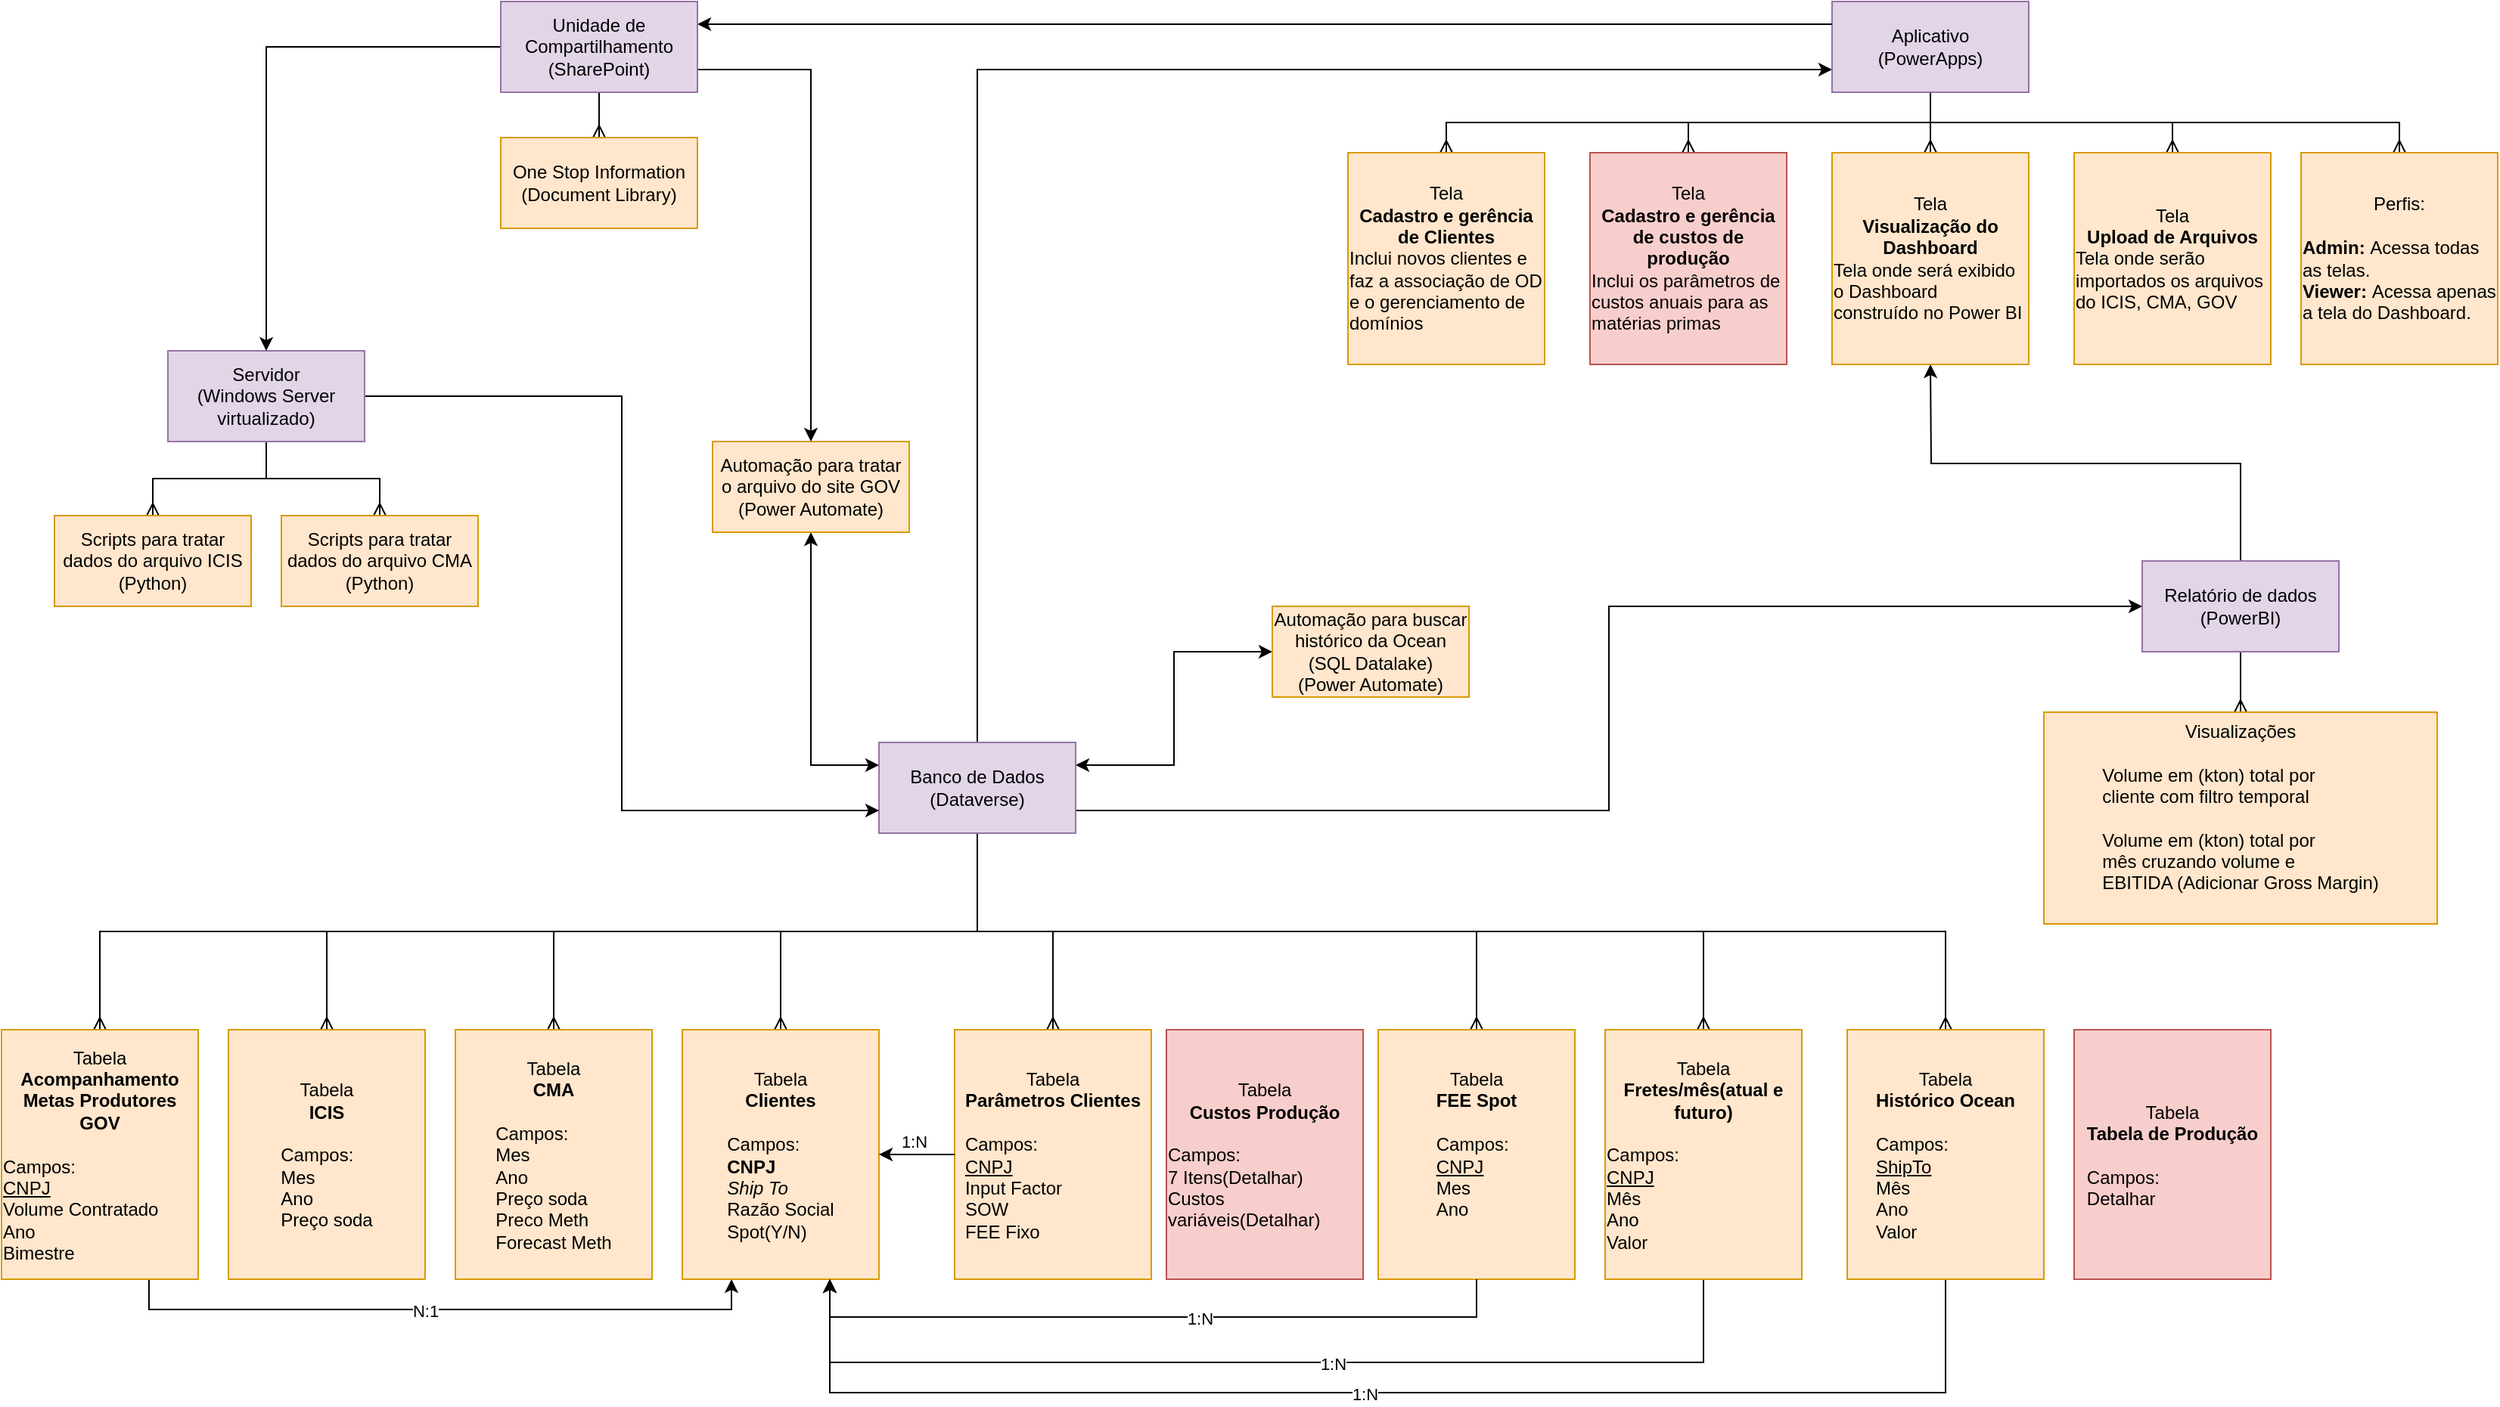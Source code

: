 <mxfile version="27.1.4">
  <diagram name="Page-1" id="SPx3MBHRx36iPEEU2F70">
    <mxGraphModel dx="807" dy="-670" grid="1" gridSize="10" guides="1" tooltips="1" connect="1" arrows="1" fold="1" page="1" pageScale="1" pageWidth="850" pageHeight="1100" math="0" shadow="0">
      <root>
        <mxCell id="0" />
        <mxCell id="1" parent="0" />
        <mxCell id="uNm9BDot8nnbWF6aApKC-19" style="edgeStyle=orthogonalEdgeStyle;rounded=0;orthogonalLoop=1;jettySize=auto;html=1;exitX=0.5;exitY=0;exitDx=0;exitDy=0;entryX=0.5;entryY=1;entryDx=0;entryDy=0;" parent="1" source="Q1B-53i1R1sMGObGBV9A-21" edge="1">
          <mxGeometry relative="1" as="geometry">
            <mxPoint x="1510" y="1540" as="sourcePoint" />
            <mxPoint x="1305" y="1400" as="targetPoint" />
          </mxGeometry>
        </mxCell>
        <mxCell id="uNm9BDot8nnbWF6aApKC-28" style="edgeStyle=orthogonalEdgeStyle;rounded=0;orthogonalLoop=1;jettySize=auto;html=1;exitX=0.5;exitY=1;exitDx=0;exitDy=0;entryX=0.5;entryY=0;entryDx=0;entryDy=0;endArrow=ERmany;endFill=0;" parent="1" source="uNm9BDot8nnbWF6aApKC-35" target="uNm9BDot8nnbWF6aApKC-48" edge="1">
          <mxGeometry relative="1" as="geometry" />
        </mxCell>
        <mxCell id="uNm9BDot8nnbWF6aApKC-35" value="Banco de Dados (Dataverse)" style="rounded=0;whiteSpace=wrap;html=1;fillColor=#e1d5e7;strokeColor=#9673a6;container=0;" parent="1" vertex="1">
          <mxGeometry x="610" y="1650" width="130" height="60" as="geometry" />
        </mxCell>
        <mxCell id="uNm9BDot8nnbWF6aApKC-40" style="edgeStyle=orthogonalEdgeStyle;rounded=0;orthogonalLoop=1;jettySize=auto;html=1;exitX=0.25;exitY=1;exitDx=0;exitDy=0;entryX=0.75;entryY=1;entryDx=0;entryDy=0;startArrow=classic;startFill=1;endArrow=none;" parent="1" target="Q1B-53i1R1sMGObGBV9A-36" edge="1">
          <mxGeometry relative="1" as="geometry">
            <mxPoint x="512.5" y="2005" as="sourcePoint" />
            <mxPoint x="127.5" y="2005" as="targetPoint" />
            <Array as="points">
              <mxPoint x="513" y="2025" />
              <mxPoint x="128" y="2025" />
            </Array>
          </mxGeometry>
        </mxCell>
        <mxCell id="uNm9BDot8nnbWF6aApKC-41" value="N:1" style="edgeLabel;html=1;align=center;verticalAlign=middle;resizable=0;points=[];" parent="uNm9BDot8nnbWF6aApKC-40" vertex="1" connectable="0">
          <mxGeometry x="0.05" y="1" relative="1" as="geometry">
            <mxPoint as="offset" />
          </mxGeometry>
        </mxCell>
        <mxCell id="uNm9BDot8nnbWF6aApKC-46" style="edgeStyle=orthogonalEdgeStyle;rounded=0;orthogonalLoop=1;jettySize=auto;html=1;exitX=0.5;exitY=1;exitDx=0;exitDy=0;entryX=0.75;entryY=1;entryDx=0;entryDy=0;" parent="1" source="Q1B-53i1R1sMGObGBV9A-48" edge="1">
          <mxGeometry relative="1" as="geometry">
            <mxPoint x="1105" y="2005" as="sourcePoint" />
            <Array as="points">
              <mxPoint x="1155" y="2060" />
              <mxPoint x="578" y="2060" />
            </Array>
            <mxPoint x="577.5" y="2005" as="targetPoint" />
          </mxGeometry>
        </mxCell>
        <mxCell id="uNm9BDot8nnbWF6aApKC-47" value="1:N" style="edgeLabel;html=1;align=center;verticalAlign=middle;resizable=0;points=[];" parent="uNm9BDot8nnbWF6aApKC-46" vertex="1" connectable="0">
          <mxGeometry x="-0.127" y="1" relative="1" as="geometry">
            <mxPoint as="offset" />
          </mxGeometry>
        </mxCell>
        <mxCell id="uNm9BDot8nnbWF6aApKC-48" value="Tabela&lt;div&gt;&lt;b&gt;FEE Spot&lt;/b&gt;&lt;/div&gt;&lt;div&gt;&lt;b&gt;&lt;br&gt;&lt;/b&gt;&lt;/div&gt;&lt;div style=&quot;text-align: left;&quot;&gt;Campos:&lt;/div&gt;&lt;div style=&quot;text-align: left;&quot;&gt;&lt;span style=&quot;background-color: transparent; color: light-dark(rgb(0, 0, 0), rgb(255, 255, 255));&quot;&gt;&lt;u&gt;CNPJ&lt;/u&gt;&lt;/span&gt;&lt;/div&gt;&lt;div style=&quot;text-align: left;&quot;&gt;&lt;span style=&quot;background-color: transparent; color: light-dark(rgb(0, 0, 0), rgb(255, 255, 255));&quot;&gt;Mes&lt;/span&gt;&lt;/div&gt;&lt;div style=&quot;text-align: left;&quot;&gt;&lt;span style=&quot;background-color: transparent; color: light-dark(rgb(0, 0, 0), rgb(255, 255, 255));&quot;&gt;Ano&lt;/span&gt;&lt;/div&gt;&lt;div style=&quot;text-align: left;&quot;&gt;&lt;span style=&quot;background-color: transparent; color: light-dark(rgb(0, 0, 0), rgb(255, 255, 255));&quot;&gt;&lt;br&gt;&lt;/span&gt;&lt;/div&gt;" style="rounded=0;whiteSpace=wrap;html=1;fillColor=#ffe6cc;strokeColor=#d79b00;container=0;" parent="1" vertex="1">
          <mxGeometry x="940" y="1840" width="130" height="165" as="geometry" />
        </mxCell>
        <mxCell id="uNm9BDot8nnbWF6aApKC-62" style="edgeStyle=orthogonalEdgeStyle;rounded=0;orthogonalLoop=1;jettySize=auto;html=1;exitX=0.5;exitY=1;exitDx=0;exitDy=0;entryX=0.5;entryY=0;entryDx=0;entryDy=0;endArrow=ERmany;endFill=0;" parent="1" source="uNm9BDot8nnbWF6aApKC-67" target="uNm9BDot8nnbWF6aApKC-68" edge="1">
          <mxGeometry relative="1" as="geometry" />
        </mxCell>
        <mxCell id="uNm9BDot8nnbWF6aApKC-66" style="edgeStyle=orthogonalEdgeStyle;rounded=0;orthogonalLoop=1;jettySize=auto;html=1;exitX=0.5;exitY=1;exitDx=0;exitDy=0;endArrow=ERmany;endFill=0;entryX=0.5;entryY=0;entryDx=0;entryDy=0;" parent="1" source="uNm9BDot8nnbWF6aApKC-67" target="Q1B-53i1R1sMGObGBV9A-71" edge="1">
          <mxGeometry relative="1" as="geometry">
            <mxPoint x="1465" y="1260" as="targetPoint" />
          </mxGeometry>
        </mxCell>
        <mxCell id="uNm9BDot8nnbWF6aApKC-67" value="Aplicativo&lt;div&gt;(PowerApps)&lt;/div&gt;" style="rounded=0;whiteSpace=wrap;html=1;fillColor=#e1d5e7;strokeColor=#9673a6;" parent="1" vertex="1">
          <mxGeometry x="1240" y="1160" width="130" height="60" as="geometry" />
        </mxCell>
        <mxCell id="uNm9BDot8nnbWF6aApKC-68" value="Tela&lt;div&gt;&lt;b&gt;Cadastro e gerência de Clientes&lt;/b&gt;&lt;/div&gt;&lt;div style=&quot;text-align: left;&quot;&gt;Inclui novos clientes e faz a associação de OD e o gerenciamento de domínios&lt;/div&gt;" style="rounded=0;whiteSpace=wrap;html=1;fillColor=#ffe6cc;strokeColor=#d79b00;" parent="1" vertex="1">
          <mxGeometry x="920" y="1260" width="130" height="140" as="geometry" />
        </mxCell>
        <mxCell id="Q1B-53i1R1sMGObGBV9A-20" style="edgeStyle=orthogonalEdgeStyle;rounded=0;orthogonalLoop=1;jettySize=auto;html=1;exitX=0.5;exitY=1;exitDx=0;exitDy=0;entryX=0.5;entryY=0;entryDx=0;entryDy=0;endArrow=ERmany;endFill=0;" parent="1" source="Q1B-53i1R1sMGObGBV9A-21" target="Q1B-53i1R1sMGObGBV9A-75" edge="1">
          <mxGeometry relative="1" as="geometry" />
        </mxCell>
        <mxCell id="Q1B-53i1R1sMGObGBV9A-21" value="Relatório de dados&lt;br&gt;&lt;div&gt;(PowerBI)&lt;/div&gt;" style="rounded=0;whiteSpace=wrap;html=1;fillColor=#e1d5e7;strokeColor=#9673a6;" parent="1" vertex="1">
          <mxGeometry x="1445" y="1530" width="130" height="60" as="geometry" />
        </mxCell>
        <mxCell id="Q1B-53i1R1sMGObGBV9A-27" style="edgeStyle=orthogonalEdgeStyle;rounded=0;orthogonalLoop=1;jettySize=auto;html=1;exitX=0.5;exitY=1;exitDx=0;exitDy=0;endArrow=ERmany;endFill=0;" parent="1" source="Q1B-53i1R1sMGObGBV9A-35" target="Q1B-53i1R1sMGObGBV9A-43" edge="1">
          <mxGeometry relative="1" as="geometry" />
        </mxCell>
        <mxCell id="Q1B-53i1R1sMGObGBV9A-28" style="edgeStyle=orthogonalEdgeStyle;rounded=0;orthogonalLoop=1;jettySize=auto;html=1;exitX=0.5;exitY=1;exitDx=0;exitDy=0;entryX=0.5;entryY=0;entryDx=0;entryDy=0;endArrow=ERmany;endFill=0;" parent="1" source="Q1B-53i1R1sMGObGBV9A-35" target="Q1B-53i1R1sMGObGBV9A-48" edge="1">
          <mxGeometry relative="1" as="geometry" />
        </mxCell>
        <mxCell id="Q1B-53i1R1sMGObGBV9A-30" style="edgeStyle=orthogonalEdgeStyle;rounded=0;orthogonalLoop=1;jettySize=auto;html=1;exitX=0.5;exitY=1;exitDx=0;exitDy=0;endArrow=ERmany;endFill=0;" parent="1" source="Q1B-53i1R1sMGObGBV9A-35" target="Q1B-53i1R1sMGObGBV9A-42" edge="1">
          <mxGeometry relative="1" as="geometry" />
        </mxCell>
        <mxCell id="Q1B-53i1R1sMGObGBV9A-31" style="edgeStyle=orthogonalEdgeStyle;rounded=0;orthogonalLoop=1;jettySize=auto;html=1;exitX=0.5;exitY=1;exitDx=0;exitDy=0;entryX=0.5;entryY=0;entryDx=0;entryDy=0;endArrow=ERmany;endFill=0;" parent="1" source="Q1B-53i1R1sMGObGBV9A-35" target="Q1B-53i1R1sMGObGBV9A-39" edge="1">
          <mxGeometry relative="1" as="geometry" />
        </mxCell>
        <mxCell id="Q1B-53i1R1sMGObGBV9A-32" style="edgeStyle=orthogonalEdgeStyle;rounded=0;orthogonalLoop=1;jettySize=auto;html=1;exitX=0.5;exitY=1;exitDx=0;exitDy=0;entryX=0.5;entryY=0;entryDx=0;entryDy=0;endArrow=ERmany;endFill=0;" parent="1" source="Q1B-53i1R1sMGObGBV9A-35" target="Q1B-53i1R1sMGObGBV9A-36" edge="1">
          <mxGeometry relative="1" as="geometry" />
        </mxCell>
        <mxCell id="Q1B-53i1R1sMGObGBV9A-33" style="edgeStyle=orthogonalEdgeStyle;rounded=0;orthogonalLoop=1;jettySize=auto;html=1;exitX=1;exitY=0.75;exitDx=0;exitDy=0;entryX=0;entryY=0.5;entryDx=0;entryDy=0;" parent="1" source="Q1B-53i1R1sMGObGBV9A-35" target="Q1B-53i1R1sMGObGBV9A-21" edge="1">
          <mxGeometry relative="1" as="geometry" />
        </mxCell>
        <mxCell id="Q1B-53i1R1sMGObGBV9A-34" style="edgeStyle=orthogonalEdgeStyle;rounded=0;orthogonalLoop=1;jettySize=auto;html=1;exitX=0.5;exitY=0;exitDx=0;exitDy=0;entryX=0;entryY=0.75;entryDx=0;entryDy=0;" parent="1" source="Q1B-53i1R1sMGObGBV9A-35" target="Q1B-53i1R1sMGObGBV9A-67" edge="1">
          <mxGeometry relative="1" as="geometry">
            <Array as="points">
              <mxPoint x="675" y="1205" />
            </Array>
          </mxGeometry>
        </mxCell>
        <mxCell id="Q1B-53i1R1sMGObGBV9A-84" style="edgeStyle=orthogonalEdgeStyle;rounded=0;orthogonalLoop=1;jettySize=auto;html=1;exitX=0.5;exitY=1;exitDx=0;exitDy=0;entryX=0.5;entryY=0;entryDx=0;entryDy=0;endArrow=ERmany;endFill=0;" parent="1" source="Q1B-53i1R1sMGObGBV9A-35" target="Q1B-53i1R1sMGObGBV9A-83" edge="1">
          <mxGeometry relative="1" as="geometry" />
        </mxCell>
        <mxCell id="Q1B-53i1R1sMGObGBV9A-88" style="edgeStyle=orthogonalEdgeStyle;rounded=0;orthogonalLoop=1;jettySize=auto;html=1;exitX=0.5;exitY=1;exitDx=0;exitDy=0;entryX=0.5;entryY=0;entryDx=0;entryDy=0;endArrow=ERmany;endFill=0;" parent="1" source="Q1B-53i1R1sMGObGBV9A-35" target="Q1B-53i1R1sMGObGBV9A-87" edge="1">
          <mxGeometry relative="1" as="geometry" />
        </mxCell>
        <mxCell id="zgHXHQHacTgePvt85vUB-26" style="edgeStyle=orthogonalEdgeStyle;rounded=0;orthogonalLoop=1;jettySize=auto;html=1;exitX=1;exitY=0.25;exitDx=0;exitDy=0;entryX=0;entryY=0.5;entryDx=0;entryDy=0;startArrow=classic;startFill=1;" edge="1" parent="1" source="Q1B-53i1R1sMGObGBV9A-35" target="zgHXHQHacTgePvt85vUB-25">
          <mxGeometry relative="1" as="geometry" />
        </mxCell>
        <mxCell id="Q1B-53i1R1sMGObGBV9A-35" value="Banco de Dados (Dataverse)" style="rounded=0;whiteSpace=wrap;html=1;fillColor=#e1d5e7;strokeColor=#9673a6;container=0;" parent="1" vertex="1">
          <mxGeometry x="610" y="1650" width="130" height="60" as="geometry" />
        </mxCell>
        <mxCell id="Q1B-53i1R1sMGObGBV9A-36" value="Tabela&lt;div&gt;&lt;b&gt;Acompanhamento Metas Produtores GOV&lt;/b&gt;&lt;/div&gt;&lt;div&gt;&lt;br&gt;&lt;/div&gt;&lt;div style=&quot;text-align: left;&quot;&gt;Campos:&lt;/div&gt;&lt;div style=&quot;text-align: left;&quot;&gt;&lt;u&gt;CNPJ&lt;/u&gt;&lt;/div&gt;&lt;div style=&quot;text-align: left;&quot;&gt;&lt;span style=&quot;background-color: transparent; color: light-dark(rgb(0, 0, 0), rgb(255, 255, 255));&quot;&gt;Volume&amp;nbsp;Contratado&lt;/span&gt;&lt;/div&gt;&lt;div style=&quot;text-align: left;&quot;&gt;&lt;span style=&quot;background-color: transparent; color: light-dark(rgb(0, 0, 0), rgb(255, 255, 255));&quot;&gt;Ano&lt;/span&gt;&lt;/div&gt;&lt;div style=&quot;text-align: left;&quot;&gt;&lt;span style=&quot;background-color: transparent; color: light-dark(rgb(0, 0, 0), rgb(255, 255, 255));&quot;&gt;Bimestre&lt;/span&gt;&lt;/div&gt;" style="rounded=0;whiteSpace=wrap;html=1;fillColor=#ffe6cc;strokeColor=#d79b00;container=0;" parent="1" vertex="1">
          <mxGeometry x="30" y="1840" width="130" height="165" as="geometry" />
        </mxCell>
        <mxCell id="Q1B-53i1R1sMGObGBV9A-39" value="Tabela&lt;div&gt;&lt;b&gt;ICIS&lt;/b&gt;&lt;/div&gt;&lt;div&gt;&lt;br&gt;&lt;/div&gt;&lt;div style=&quot;text-align: left;&quot;&gt;Campos:&lt;/div&gt;&lt;div style=&quot;text-align: left;&quot;&gt;&lt;span style=&quot;background-color: transparent; color: light-dark(rgb(0, 0, 0), rgb(255, 255, 255));&quot;&gt;Mes&lt;/span&gt;&lt;/div&gt;&lt;div style=&quot;text-align: left;&quot;&gt;Ano&lt;/div&gt;&lt;div style=&quot;text-align: left;&quot;&gt;Preço soda&lt;/div&gt;" style="rounded=0;whiteSpace=wrap;html=1;fillColor=#ffe6cc;strokeColor=#d79b00;container=0;" parent="1" vertex="1">
          <mxGeometry x="180" y="1840" width="130" height="165" as="geometry" />
        </mxCell>
        <mxCell id="Q1B-53i1R1sMGObGBV9A-42" value="Tabela&lt;div&gt;&lt;b&gt;Clientes&lt;/b&gt;&lt;/div&gt;&lt;div&gt;&lt;br&gt;&lt;/div&gt;&lt;div style=&quot;text-align: left;&quot;&gt;Campos:&lt;/div&gt;&lt;div style=&quot;text-align: left;&quot;&gt;&lt;b&gt;CNPJ&lt;/b&gt;&lt;/div&gt;&lt;div style=&quot;text-align: left;&quot;&gt;&lt;i&gt;Ship To&lt;/i&gt;&lt;/div&gt;&lt;div style=&quot;text-align: left;&quot;&gt;Razão Social&lt;/div&gt;&lt;div style=&quot;text-align: left;&quot;&gt;Spot(Y/N)&lt;/div&gt;" style="rounded=0;whiteSpace=wrap;html=1;fillColor=#ffe6cc;strokeColor=#d79b00;container=0;" parent="1" vertex="1">
          <mxGeometry x="480" y="1840" width="130" height="165" as="geometry" />
        </mxCell>
        <mxCell id="Q1B-53i1R1sMGObGBV9A-43" value="Tabela&lt;div&gt;&lt;b&gt;Parâmetros Clientes&lt;/b&gt;&lt;/div&gt;&lt;div&gt;&lt;br&gt;&lt;/div&gt;&lt;div style=&quot;text-align: left;&quot;&gt;Campos:&lt;/div&gt;&lt;div style=&quot;text-align: left;&quot;&gt;&lt;u&gt;CNPJ&lt;/u&gt;&lt;/div&gt;&lt;div style=&quot;text-align: left;&quot;&gt;&lt;span style=&quot;background-color: transparent; color: light-dark(rgb(0, 0, 0), rgb(255, 255, 255));&quot;&gt;Input Factor&lt;/span&gt;&lt;/div&gt;&lt;div style=&quot;text-align: left;&quot;&gt;&lt;span style=&quot;background-color: transparent; color: light-dark(rgb(0, 0, 0), rgb(255, 255, 255));&quot;&gt;SOW&lt;/span&gt;&lt;/div&gt;&lt;div style=&quot;text-align: left;&quot;&gt;&lt;span style=&quot;background-color: transparent; color: light-dark(rgb(0, 0, 0), rgb(255, 255, 255));&quot;&gt;FEE Fixo&lt;/span&gt;&lt;/div&gt;" style="rounded=0;whiteSpace=wrap;html=1;fillColor=#ffe6cc;strokeColor=#d79b00;container=0;" parent="1" vertex="1">
          <mxGeometry x="660" y="1840" width="130" height="165" as="geometry" />
        </mxCell>
        <mxCell id="Q1B-53i1R1sMGObGBV9A-44" value="" style="edgeStyle=orthogonalEdgeStyle;rounded=0;orthogonalLoop=1;jettySize=auto;html=1;startArrow=none;startFill=0;endArrow=classic;entryX=1;entryY=0.5;entryDx=0;entryDy=0;exitX=0;exitY=0.5;exitDx=0;exitDy=0;endFill=1;" parent="1" source="Q1B-53i1R1sMGObGBV9A-43" target="Q1B-53i1R1sMGObGBV9A-42" edge="1">
          <mxGeometry relative="1" as="geometry">
            <mxPoint x="670" y="1925" as="sourcePoint" />
            <mxPoint x="620" y="1925" as="targetPoint" />
            <Array as="points">
              <mxPoint x="630" y="1923" />
              <mxPoint x="630" y="1923" />
            </Array>
          </mxGeometry>
        </mxCell>
        <mxCell id="Q1B-53i1R1sMGObGBV9A-45" value="1:N" style="edgeLabel;html=1;align=center;verticalAlign=middle;resizable=0;points=[];" parent="Q1B-53i1R1sMGObGBV9A-44" vertex="1" connectable="0">
          <mxGeometry x="0.323" y="1" relative="1" as="geometry">
            <mxPoint x="6" y="-10" as="offset" />
          </mxGeometry>
        </mxCell>
        <mxCell id="Q1B-53i1R1sMGObGBV9A-48" value="Tabela&lt;div&gt;&lt;b&gt;Fretes/mês(atual e futuro)&lt;/b&gt;&lt;/div&gt;&lt;div&gt;&lt;b&gt;&lt;br&gt;&lt;/b&gt;&lt;/div&gt;&lt;div style=&quot;text-align: left;&quot;&gt;Campos:&lt;/div&gt;&lt;div style=&quot;text-align: left;&quot;&gt;&lt;span style=&quot;background-color: transparent; color: light-dark(rgb(0, 0, 0), rgb(255, 255, 255));&quot;&gt;&lt;u&gt;CNPJ&lt;/u&gt;&lt;/span&gt;&lt;/div&gt;&lt;div style=&quot;text-align: left;&quot;&gt;&lt;span style=&quot;background-color: transparent; color: light-dark(rgb(0, 0, 0), rgb(255, 255, 255));&quot;&gt;Mês&lt;/span&gt;&lt;/div&gt;&lt;div style=&quot;text-align: left;&quot;&gt;&lt;span style=&quot;background-color: transparent; color: light-dark(rgb(0, 0, 0), rgb(255, 255, 255));&quot;&gt;Ano&lt;/span&gt;&lt;/div&gt;&lt;div style=&quot;text-align: left;&quot;&gt;&lt;span style=&quot;background-color: transparent; color: light-dark(rgb(0, 0, 0), rgb(255, 255, 255));&quot;&gt;Valor&lt;/span&gt;&lt;/div&gt;" style="rounded=0;whiteSpace=wrap;html=1;fillColor=#ffe6cc;strokeColor=#d79b00;container=0;" parent="1" vertex="1">
          <mxGeometry x="1090" y="1840" width="130" height="165" as="geometry" />
        </mxCell>
        <mxCell id="Q1B-53i1R1sMGObGBV9A-63" style="edgeStyle=orthogonalEdgeStyle;rounded=0;orthogonalLoop=1;jettySize=auto;html=1;exitX=0.5;exitY=1;exitDx=0;exitDy=0;entryX=0.5;entryY=0;entryDx=0;entryDy=0;endArrow=ERmany;endFill=0;" parent="1" source="Q1B-53i1R1sMGObGBV9A-67" target="Q1B-53i1R1sMGObGBV9A-69" edge="1">
          <mxGeometry relative="1" as="geometry" />
        </mxCell>
        <mxCell id="Q1B-53i1R1sMGObGBV9A-64" style="edgeStyle=orthogonalEdgeStyle;rounded=0;orthogonalLoop=1;jettySize=auto;html=1;exitX=0.5;exitY=1;exitDx=0;exitDy=0;entryX=0.5;entryY=0;entryDx=0;entryDy=0;endArrow=ERmany;endFill=0;" parent="1" source="Q1B-53i1R1sMGObGBV9A-67" target="Q1B-53i1R1sMGObGBV9A-70" edge="1">
          <mxGeometry relative="1" as="geometry" />
        </mxCell>
        <mxCell id="Q1B-53i1R1sMGObGBV9A-91" style="edgeStyle=orthogonalEdgeStyle;rounded=0;orthogonalLoop=1;jettySize=auto;html=1;exitX=0.5;exitY=1;exitDx=0;exitDy=0;endArrow=ERmany;endFill=0;" parent="1" source="Q1B-53i1R1sMGObGBV9A-67" target="Q1B-53i1R1sMGObGBV9A-90" edge="1">
          <mxGeometry relative="1" as="geometry" />
        </mxCell>
        <mxCell id="Q1B-53i1R1sMGObGBV9A-67" value="Aplicativo&lt;div&gt;(PowerApps)&lt;/div&gt;" style="rounded=0;whiteSpace=wrap;html=1;fillColor=#e1d5e7;strokeColor=#9673a6;" parent="1" vertex="1">
          <mxGeometry x="1240" y="1160" width="130" height="60" as="geometry" />
        </mxCell>
        <mxCell id="Q1B-53i1R1sMGObGBV9A-69" value="Tela&lt;div&gt;&lt;b&gt;Cadastro e gerência de custos de produção&lt;/b&gt;&lt;/div&gt;&lt;div style=&quot;text-align: left;&quot;&gt;Inclui os parâmetros de custos anuais para as matérias primas&lt;/div&gt;" style="rounded=0;whiteSpace=wrap;html=1;fillColor=#f8cecc;strokeColor=#b85450;" parent="1" vertex="1">
          <mxGeometry x="1080" y="1260" width="130" height="140" as="geometry" />
        </mxCell>
        <mxCell id="Q1B-53i1R1sMGObGBV9A-70" value="Tela&lt;div&gt;&lt;b&gt;Visualização do Dashboard&lt;/b&gt;&lt;/div&gt;&lt;div style=&quot;text-align: left;&quot;&gt;Tela onde será exibido o Dashboard construído no Power BI&lt;/div&gt;" style="rounded=0;whiteSpace=wrap;html=1;fillColor=#ffe6cc;strokeColor=#d79b00;" parent="1" vertex="1">
          <mxGeometry x="1240" y="1260" width="130" height="140" as="geometry" />
        </mxCell>
        <mxCell id="Q1B-53i1R1sMGObGBV9A-71" value="Perfis:&lt;div&gt;&lt;br&gt;&lt;div style=&quot;text-align: left;&quot;&gt;&lt;b&gt;Admin: &lt;/b&gt;Acessa todas as telas.&lt;/div&gt;&lt;div style=&quot;text-align: left;&quot;&gt;&lt;b&gt;Viewer: &lt;/b&gt;Acessa apenas a tela do Dashboard.&lt;/div&gt;&lt;/div&gt;" style="rounded=0;whiteSpace=wrap;html=1;fillColor=#ffe6cc;strokeColor=#d79b00;" parent="1" vertex="1">
          <mxGeometry x="1550" y="1260" width="130" height="140" as="geometry" />
        </mxCell>
        <mxCell id="Q1B-53i1R1sMGObGBV9A-75" value="&lt;div&gt;&lt;br&gt;&lt;/div&gt;Visualizações&lt;div&gt;&lt;br&gt;&lt;/div&gt;&lt;div style=&quot;text-align: left;&quot;&gt;Volume em (kton) total por &lt;br&gt;cliente com&amp;nbsp;&lt;span style=&quot;background-color: transparent; color: light-dark(rgb(0, 0, 0), rgb(255, 255, 255));&quot;&gt;filtro temporal&amp;nbsp;&lt;/span&gt;&lt;/div&gt;&lt;div style=&quot;text-align: left;&quot;&gt;&lt;br&gt;&lt;/div&gt;&lt;div style=&quot;text-align: left;&quot;&gt;Volume em (kton) total  por &lt;br&gt;mês cruzando volume e &lt;br&gt;EBITIDA (Adicionar Gross Margin)&lt;/div&gt;&lt;div style=&quot;text-align: left;&quot;&gt;&lt;br&gt;&lt;/div&gt;&lt;div style=&quot;text-align: left;&quot;&gt;&lt;br&gt;&lt;/div&gt;" style="rounded=0;whiteSpace=wrap;html=1;fillColor=#ffe6cc;strokeColor=#d79b00;" parent="1" vertex="1">
          <mxGeometry x="1380" y="1630" width="260" height="140" as="geometry" />
        </mxCell>
        <mxCell id="Q1B-53i1R1sMGObGBV9A-83" value="Tabela&lt;div&gt;&lt;b&gt;CMA&lt;/b&gt;&lt;/div&gt;&lt;div&gt;&lt;br&gt;&lt;/div&gt;&lt;div style=&quot;text-align: left;&quot;&gt;Campos:&lt;/div&gt;&lt;div style=&quot;text-align: left;&quot;&gt;Mes&lt;/div&gt;&lt;div style=&quot;text-align: left;&quot;&gt;Ano&lt;/div&gt;&lt;div style=&quot;text-align: left;&quot;&gt;Preço soda&lt;/div&gt;&lt;div style=&quot;text-align: left;&quot;&gt;Preco Meth&lt;/div&gt;&lt;div style=&quot;text-align: left;&quot;&gt;Forecast Meth&lt;/div&gt;" style="rounded=0;whiteSpace=wrap;html=1;fillColor=#ffe6cc;strokeColor=#d79b00;container=0;" parent="1" vertex="1">
          <mxGeometry x="330" y="1840" width="130" height="165" as="geometry" />
        </mxCell>
        <mxCell id="Q1B-53i1R1sMGObGBV9A-85" style="edgeStyle=orthogonalEdgeStyle;rounded=0;orthogonalLoop=1;jettySize=auto;html=1;entryX=0.75;entryY=1;entryDx=0;entryDy=0;exitX=0.5;exitY=1;exitDx=0;exitDy=0;" parent="1" source="uNm9BDot8nnbWF6aApKC-48" target="Q1B-53i1R1sMGObGBV9A-42" edge="1">
          <mxGeometry relative="1" as="geometry">
            <mxPoint x="1005" y="1995" as="sourcePoint" />
            <mxPoint x="750" y="2060" as="targetPoint" />
            <Array as="points">
              <mxPoint x="1005" y="2030" />
              <mxPoint x="578" y="2030" />
            </Array>
          </mxGeometry>
        </mxCell>
        <mxCell id="Q1B-53i1R1sMGObGBV9A-86" value="1:N" style="edgeLabel;html=1;align=center;verticalAlign=middle;resizable=0;points=[];" parent="Q1B-53i1R1sMGObGBV9A-85" vertex="1" connectable="0">
          <mxGeometry x="-0.127" y="1" relative="1" as="geometry">
            <mxPoint as="offset" />
          </mxGeometry>
        </mxCell>
        <mxCell id="zgHXHQHacTgePvt85vUB-23" style="edgeStyle=orthogonalEdgeStyle;rounded=0;orthogonalLoop=1;jettySize=auto;html=1;exitX=0.5;exitY=1;exitDx=0;exitDy=0;entryX=0.75;entryY=1;entryDx=0;entryDy=0;" edge="1" parent="1" source="Q1B-53i1R1sMGObGBV9A-87" target="Q1B-53i1R1sMGObGBV9A-42">
          <mxGeometry relative="1" as="geometry">
            <Array as="points">
              <mxPoint x="1315" y="2080" />
              <mxPoint x="578" y="2080" />
            </Array>
          </mxGeometry>
        </mxCell>
        <mxCell id="zgHXHQHacTgePvt85vUB-24" value="1:N" style="edgeLabel;html=1;align=center;verticalAlign=middle;resizable=0;points=[];" vertex="1" connectable="0" parent="zgHXHQHacTgePvt85vUB-23">
          <mxGeometry x="0.035" y="1" relative="1" as="geometry">
            <mxPoint as="offset" />
          </mxGeometry>
        </mxCell>
        <mxCell id="Q1B-53i1R1sMGObGBV9A-87" value="Tabela&lt;div&gt;&lt;b&gt;Histórico Ocean&lt;/b&gt;&lt;/div&gt;&lt;div&gt;&lt;b&gt;&lt;br&gt;&lt;/b&gt;&lt;/div&gt;&lt;div style=&quot;text-align: left;&quot;&gt;Campos:&lt;/div&gt;&lt;div style=&quot;text-align: left;&quot;&gt;&lt;span style=&quot;background-color: transparent; color: light-dark(rgb(0, 0, 0), rgb(255, 255, 255));&quot;&gt;&lt;u&gt;ShipTo&lt;/u&gt;&lt;/span&gt;&lt;/div&gt;&lt;div style=&quot;text-align: left;&quot;&gt;&lt;span style=&quot;background-color: transparent; color: light-dark(rgb(0, 0, 0), rgb(255, 255, 255));&quot;&gt;Mês&lt;/span&gt;&lt;/div&gt;&lt;div style=&quot;text-align: left;&quot;&gt;&lt;span style=&quot;background-color: transparent; color: light-dark(rgb(0, 0, 0), rgb(255, 255, 255));&quot;&gt;Ano&lt;/span&gt;&lt;/div&gt;&lt;div style=&quot;text-align: left;&quot;&gt;&lt;span style=&quot;background-color: transparent; color: light-dark(rgb(0, 0, 0), rgb(255, 255, 255));&quot;&gt;Valor&lt;/span&gt;&lt;/div&gt;" style="rounded=0;whiteSpace=wrap;html=1;fillColor=#ffe6cc;strokeColor=#d79b00;container=0;" parent="1" vertex="1">
          <mxGeometry x="1250" y="1840" width="130" height="165" as="geometry" />
        </mxCell>
        <mxCell id="Q1B-53i1R1sMGObGBV9A-89" value="Tabela&lt;div&gt;&lt;b&gt;Custos Produção&lt;/b&gt;&lt;/div&gt;&lt;div&gt;&lt;b&gt;&lt;br&gt;&lt;/b&gt;&lt;/div&gt;&lt;div style=&quot;text-align: left;&quot;&gt;Campos:&lt;/div&gt;&lt;div style=&quot;text-align: left;&quot;&gt;7 Itens(Detalhar)&lt;/div&gt;&lt;div style=&quot;text-align: left;&quot;&gt;Custos variáveis(Detalhar)&lt;/div&gt;" style="rounded=0;whiteSpace=wrap;html=1;fillColor=#f8cecc;strokeColor=#b85450;container=0;" parent="1" vertex="1">
          <mxGeometry x="800" y="1840" width="130" height="165" as="geometry" />
        </mxCell>
        <mxCell id="Q1B-53i1R1sMGObGBV9A-90" value="Tela&lt;div&gt;&lt;b&gt;Upload de Arquivos&lt;/b&gt;&lt;/div&gt;&lt;div style=&quot;text-align: left;&quot;&gt;Tela onde serão importados os arquivos do ICIS, CMA, GOV&lt;/div&gt;" style="rounded=0;whiteSpace=wrap;html=1;fillColor=#ffe6cc;strokeColor=#d79b00;" parent="1" vertex="1">
          <mxGeometry x="1400" y="1260" width="130" height="140" as="geometry" />
        </mxCell>
        <mxCell id="Q1B-53i1R1sMGObGBV9A-92" value="Tabela&lt;div&gt;&lt;b&gt;Tabela de Produção&lt;/b&gt;&lt;/div&gt;&lt;div&gt;&lt;b&gt;&lt;br&gt;&lt;/b&gt;&lt;/div&gt;&lt;div style=&quot;text-align: left;&quot;&gt;Campos:&lt;/div&gt;&lt;div style=&quot;text-align: left;&quot;&gt;Detalhar&lt;/div&gt;" style="rounded=0;whiteSpace=wrap;html=1;fillColor=#f8cecc;strokeColor=#b85450;container=0;" parent="1" vertex="1">
          <mxGeometry x="1400" y="1840" width="130" height="165" as="geometry" />
        </mxCell>
        <mxCell id="zgHXHQHacTgePvt85vUB-2" value="" style="edgeStyle=orthogonalEdgeStyle;rounded=0;orthogonalLoop=1;jettySize=auto;html=1;endArrow=ERmany;endFill=0;" edge="1" parent="1" source="zgHXHQHacTgePvt85vUB-3" target="zgHXHQHacTgePvt85vUB-7">
          <mxGeometry relative="1" as="geometry" />
        </mxCell>
        <mxCell id="zgHXHQHacTgePvt85vUB-9" style="edgeStyle=orthogonalEdgeStyle;rounded=0;orthogonalLoop=1;jettySize=auto;html=1;exitX=0.5;exitY=1;exitDx=0;exitDy=0;entryX=0.5;entryY=0;entryDx=0;entryDy=0;endArrow=ERmany;endFill=0;" edge="1" parent="1" source="zgHXHQHacTgePvt85vUB-3" target="zgHXHQHacTgePvt85vUB-8">
          <mxGeometry relative="1" as="geometry" />
        </mxCell>
        <mxCell id="zgHXHQHacTgePvt85vUB-22" style="edgeStyle=orthogonalEdgeStyle;rounded=0;orthogonalLoop=1;jettySize=auto;html=1;exitX=1;exitY=0.5;exitDx=0;exitDy=0;entryX=0;entryY=0.75;entryDx=0;entryDy=0;" edge="1" parent="1" source="zgHXHQHacTgePvt85vUB-3" target="Q1B-53i1R1sMGObGBV9A-35">
          <mxGeometry relative="1" as="geometry" />
        </mxCell>
        <mxCell id="zgHXHQHacTgePvt85vUB-3" value="&lt;div&gt;Servidor&lt;/div&gt;(Windows Server virtualizado)" style="rounded=0;whiteSpace=wrap;html=1;fillColor=#e1d5e7;strokeColor=#9673a6;container=0;" vertex="1" parent="1">
          <mxGeometry x="140" y="1391" width="130" height="60" as="geometry" />
        </mxCell>
        <mxCell id="zgHXHQHacTgePvt85vUB-7" value="Scripts para tratar dados do arquivo ICIS&lt;div&gt;(Python)&lt;/div&gt;" style="rounded=0;whiteSpace=wrap;html=1;fillColor=#ffe6cc;strokeColor=#d79b00;container=0;" vertex="1" parent="1">
          <mxGeometry x="65" y="1500" width="130" height="60" as="geometry" />
        </mxCell>
        <mxCell id="zgHXHQHacTgePvt85vUB-8" value="Scripts para tratar dados do arquivo CMA&lt;div&gt;(Python)&lt;/div&gt;" style="rounded=0;whiteSpace=wrap;html=1;fillColor=#ffe6cc;strokeColor=#d79b00;container=0;" vertex="1" parent="1">
          <mxGeometry x="215" y="1500" width="130" height="60" as="geometry" />
        </mxCell>
        <mxCell id="zgHXHQHacTgePvt85vUB-21" style="edgeStyle=orthogonalEdgeStyle;rounded=0;orthogonalLoop=1;jettySize=auto;html=1;exitX=0.5;exitY=1;exitDx=0;exitDy=0;entryX=0;entryY=0.25;entryDx=0;entryDy=0;startArrow=classic;startFill=1;" edge="1" parent="1" source="zgHXHQHacTgePvt85vUB-10" target="Q1B-53i1R1sMGObGBV9A-35">
          <mxGeometry relative="1" as="geometry" />
        </mxCell>
        <mxCell id="zgHXHQHacTgePvt85vUB-10" value="Automação para tratar o arquivo do site GOV&lt;div&gt;(Power Automate)&lt;/div&gt;" style="rounded=0;whiteSpace=wrap;html=1;fillColor=#ffe6cc;strokeColor=#d79b00;" vertex="1" parent="1">
          <mxGeometry x="500" y="1451" width="130" height="60" as="geometry" />
        </mxCell>
        <mxCell id="zgHXHQHacTgePvt85vUB-12" value="" style="edgeStyle=orthogonalEdgeStyle;rounded=0;orthogonalLoop=1;jettySize=auto;html=1;endArrow=ERmany;endFill=0;" edge="1" parent="1" source="zgHXHQHacTgePvt85vUB-13" target="zgHXHQHacTgePvt85vUB-17">
          <mxGeometry relative="1" as="geometry" />
        </mxCell>
        <mxCell id="zgHXHQHacTgePvt85vUB-18" style="edgeStyle=orthogonalEdgeStyle;rounded=0;orthogonalLoop=1;jettySize=auto;html=1;exitX=1;exitY=0.25;exitDx=0;exitDy=0;entryX=0;entryY=0.25;entryDx=0;entryDy=0;startArrow=classic;startFill=1;endArrow=none;" edge="1" parent="1" source="zgHXHQHacTgePvt85vUB-13" target="Q1B-53i1R1sMGObGBV9A-67">
          <mxGeometry relative="1" as="geometry" />
        </mxCell>
        <mxCell id="zgHXHQHacTgePvt85vUB-19" style="edgeStyle=orthogonalEdgeStyle;rounded=0;orthogonalLoop=1;jettySize=auto;html=1;exitX=1;exitY=0.75;exitDx=0;exitDy=0;entryX=0.5;entryY=0;entryDx=0;entryDy=0;" edge="1" parent="1" source="zgHXHQHacTgePvt85vUB-13" target="zgHXHQHacTgePvt85vUB-10">
          <mxGeometry relative="1" as="geometry">
            <mxPoint x="510" y="1220" as="targetPoint" />
          </mxGeometry>
        </mxCell>
        <mxCell id="zgHXHQHacTgePvt85vUB-20" style="edgeStyle=orthogonalEdgeStyle;rounded=0;orthogonalLoop=1;jettySize=auto;html=1;exitX=0;exitY=0.5;exitDx=0;exitDy=0;entryX=0.5;entryY=0;entryDx=0;entryDy=0;" edge="1" parent="1" source="zgHXHQHacTgePvt85vUB-13" target="zgHXHQHacTgePvt85vUB-3">
          <mxGeometry relative="1" as="geometry" />
        </mxCell>
        <mxCell id="zgHXHQHacTgePvt85vUB-13" value="Unidade de Compartilhamento&lt;div&gt;(SharePoint)&lt;/div&gt;" style="rounded=0;whiteSpace=wrap;html=1;fillColor=#e1d5e7;strokeColor=#9673a6;container=0;" vertex="1" parent="1">
          <mxGeometry x="360" y="1160" width="130" height="60" as="geometry" />
        </mxCell>
        <mxCell id="zgHXHQHacTgePvt85vUB-17" value="One Stop Information&lt;br&gt;(Document Library)" style="rounded=0;whiteSpace=wrap;html=1;fillColor=#ffe6cc;strokeColor=#d79b00;container=0;" vertex="1" parent="1">
          <mxGeometry x="360" y="1250" width="130" height="60" as="geometry" />
        </mxCell>
        <mxCell id="zgHXHQHacTgePvt85vUB-25" value="Automação para buscar histórico da Ocean (SQL Datalake)&lt;div&gt;(Power Automate)&lt;/div&gt;" style="rounded=0;whiteSpace=wrap;html=1;fillColor=#ffe6cc;strokeColor=#d79b00;" vertex="1" parent="1">
          <mxGeometry x="870" y="1560" width="130" height="60" as="geometry" />
        </mxCell>
      </root>
    </mxGraphModel>
  </diagram>
</mxfile>
